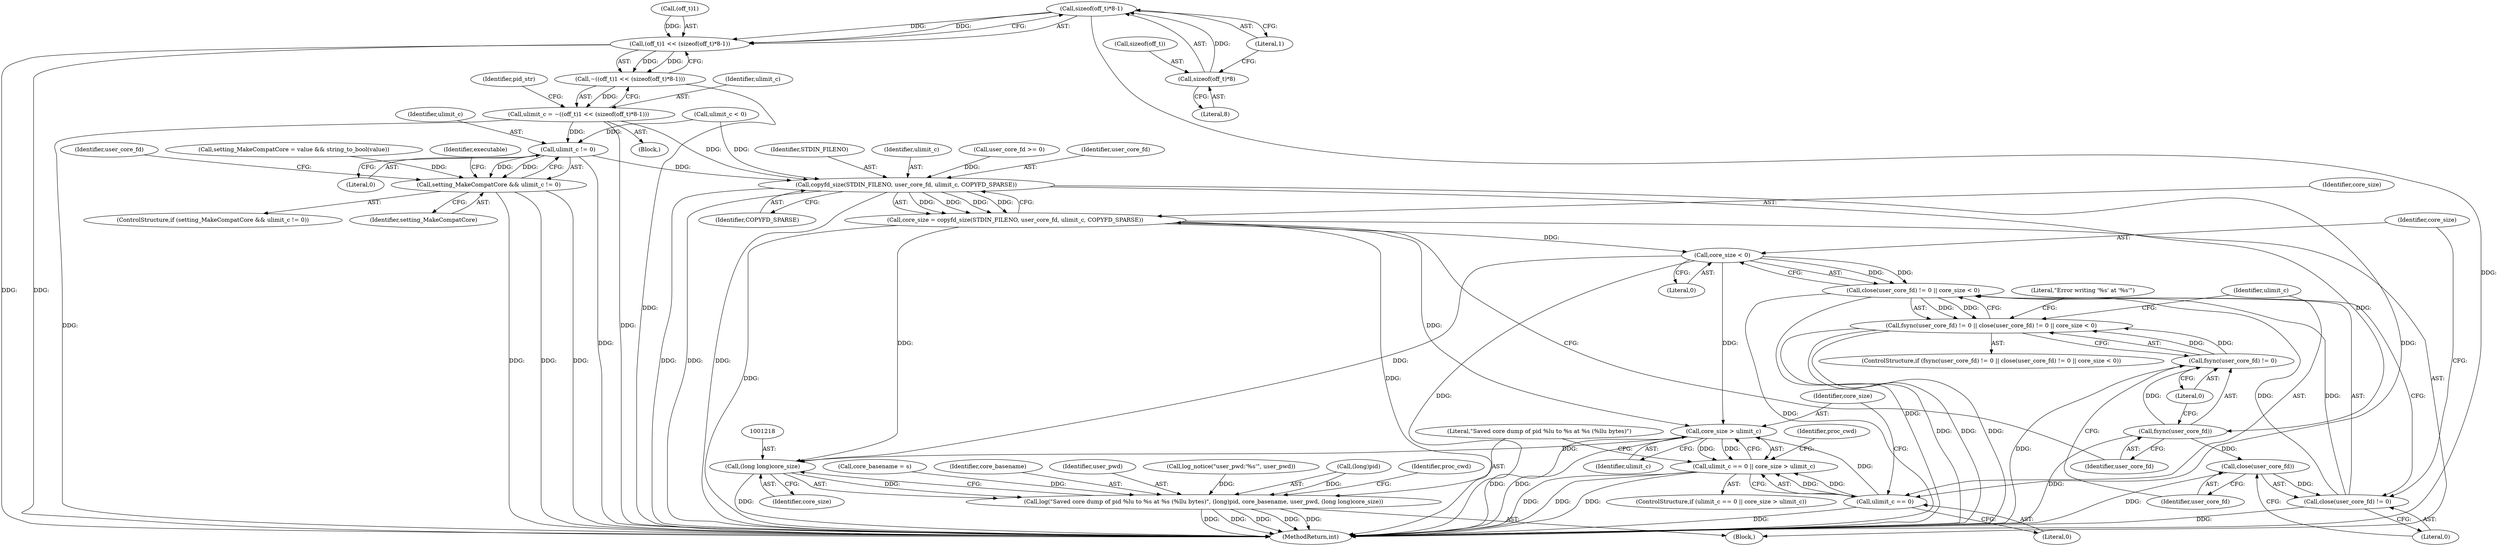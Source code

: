 digraph "0_abrt_8939398b82006ba1fec4ed491339fc075f43fc7c_1@API" {
"1000293" [label="(Call,sizeof(off_t)*8-1)"];
"1000294" [label="(Call,sizeof(off_t)*8)"];
"1000289" [label="(Call,(off_t)1 << (sizeof(off_t)*8-1))"];
"1000288" [label="(Call,~((off_t)1 << (sizeof(off_t)*8-1)))"];
"1000286" [label="(Call,ulimit_c = ~((off_t)1 << (sizeof(off_t)*8-1)))"];
"1000451" [label="(Call,ulimit_c != 0)"];
"1000449" [label="(Call,setting_MakeCompatCore && ulimit_c != 0)"];
"1001151" [label="(Call,copyfd_size(STDIN_FILENO, user_core_fd, ulimit_c, COPYFD_SPARSE))"];
"1001149" [label="(Call,core_size = copyfd_size(STDIN_FILENO, user_core_fd, ulimit_c, COPYFD_SPARSE))"];
"1001167" [label="(Call,core_size < 0)"];
"1001162" [label="(Call,close(user_core_fd) != 0 || core_size < 0)"];
"1001157" [label="(Call,fsync(user_core_fd) != 0 || close(user_core_fd) != 0 || core_size < 0)"];
"1001193" [label="(Call,core_size > ulimit_c)"];
"1001189" [label="(Call,ulimit_c == 0 || core_size > ulimit_c)"];
"1001217" [label="(Call,(long long)core_size)"];
"1001210" [label="(Call,log(\"Saved core dump of pid %lu to %s at %s (%llu bytes)\", (long)pid, core_basename, user_pwd, (long long)core_size))"];
"1001159" [label="(Call,fsync(user_core_fd))"];
"1001158" [label="(Call,fsync(user_core_fd) != 0)"];
"1001164" [label="(Call,close(user_core_fd))"];
"1001163" [label="(Call,close(user_core_fd) != 0)"];
"1001190" [label="(Call,ulimit_c == 0)"];
"1000448" [label="(ControlStructure,if (setting_MakeCompatCore && ulimit_c != 0))"];
"1001189" [label="(Call,ulimit_c == 0 || core_size > ulimit_c)"];
"1001190" [label="(Call,ulimit_c == 0)"];
"1001167" [label="(Call,core_size < 0)"];
"1001159" [label="(Call,fsync(user_core_fd))"];
"1001147" [label="(Block,)"];
"1001155" [label="(Identifier,COPYFD_SPARSE)"];
"1000343" [label="(Call,core_basename = s)"];
"1000286" [label="(Call,ulimit_c = ~((off_t)1 << (sizeof(off_t)*8-1)))"];
"1001210" [label="(Call,log(\"Saved core dump of pid %lu to %s at %s (%llu bytes)\", (long)pid, core_basename, user_pwd, (long long)core_size))"];
"1000297" [label="(Literal,8)"];
"1001228" [label="(MethodReturn,int)"];
"1000453" [label="(Literal,0)"];
"1001160" [label="(Identifier,user_core_fd)"];
"1001156" [label="(ControlStructure,if (fsync(user_core_fd) != 0 || close(user_core_fd) != 0 || core_size < 0))"];
"1001157" [label="(Call,fsync(user_core_fd) != 0 || close(user_core_fd) != 0 || core_size < 0)"];
"1001215" [label="(Identifier,core_basename)"];
"1000289" [label="(Call,(off_t)1 << (sizeof(off_t)*8-1))"];
"1001216" [label="(Identifier,user_pwd)"];
"1001150" [label="(Identifier,core_size)"];
"1001161" [label="(Literal,0)"];
"1000293" [label="(Call,sizeof(off_t)*8-1)"];
"1001151" [label="(Call,copyfd_size(STDIN_FILENO, user_core_fd, ulimit_c, COPYFD_SPARSE))"];
"1000228" [label="(Call,setting_MakeCompatCore = value && string_to_bool(value))"];
"1000287" [label="(Identifier,ulimit_c)"];
"1001193" [label="(Call,core_size > ulimit_c)"];
"1000298" [label="(Literal,1)"];
"1001217" [label="(Call,(long long)core_size)"];
"1001219" [label="(Identifier,core_size)"];
"1001168" [label="(Identifier,core_size)"];
"1001162" [label="(Call,close(user_core_fd) != 0 || core_size < 0)"];
"1001191" [label="(Identifier,ulimit_c)"];
"1000399" [label="(Call,log_notice(\"user_pwd:'%s'\", user_pwd))"];
"1001152" [label="(Identifier,STDIN_FILENO)"];
"1001165" [label="(Identifier,user_core_fd)"];
"1001158" [label="(Call,fsync(user_core_fd) != 0)"];
"1000295" [label="(Call,sizeof(off_t))"];
"1001164" [label="(Call,close(user_core_fd))"];
"1001211" [label="(Literal,\"Saved core dump of pid %lu to %s at %s (%llu bytes)\")"];
"1001149" [label="(Call,core_size = copyfd_size(STDIN_FILENO, user_core_fd, ulimit_c, COPYFD_SPARSE))"];
"1000466" [label="(Identifier,executable)"];
"1001212" [label="(Call,(long)pid)"];
"1001188" [label="(ControlStructure,if (ulimit_c == 0 || core_size > ulimit_c))"];
"1001222" [label="(Identifier,proc_cwd)"];
"1000452" [label="(Identifier,ulimit_c)"];
"1000288" [label="(Call,~((off_t)1 << (sizeof(off_t)*8-1)))"];
"1001166" [label="(Literal,0)"];
"1001169" [label="(Literal,0)"];
"1000301" [label="(Identifier,pid_str)"];
"1000451" [label="(Call,ulimit_c != 0)"];
"1000455" [label="(Identifier,user_core_fd)"];
"1001154" [label="(Identifier,ulimit_c)"];
"1000450" [label="(Identifier,setting_MakeCompatCore)"];
"1001172" [label="(Literal,\"Error writing '%s' at '%s'\")"];
"1001194" [label="(Identifier,core_size)"];
"1001163" [label="(Call,close(user_core_fd) != 0)"];
"1001199" [label="(Identifier,proc_cwd)"];
"1000282" [label="(Call,ulimit_c < 0)"];
"1001144" [label="(Call,user_core_fd >= 0)"];
"1000294" [label="(Call,sizeof(off_t)*8)"];
"1000285" [label="(Block,)"];
"1001192" [label="(Literal,0)"];
"1000290" [label="(Call,(off_t)1)"];
"1001153" [label="(Identifier,user_core_fd)"];
"1000449" [label="(Call,setting_MakeCompatCore && ulimit_c != 0)"];
"1001195" [label="(Identifier,ulimit_c)"];
"1000293" -> "1000289"  [label="AST: "];
"1000293" -> "1000298"  [label="CFG: "];
"1000294" -> "1000293"  [label="AST: "];
"1000298" -> "1000293"  [label="AST: "];
"1000289" -> "1000293"  [label="CFG: "];
"1000293" -> "1001228"  [label="DDG: "];
"1000293" -> "1000289"  [label="DDG: "];
"1000293" -> "1000289"  [label="DDG: "];
"1000294" -> "1000293"  [label="DDG: "];
"1000294" -> "1000297"  [label="CFG: "];
"1000295" -> "1000294"  [label="AST: "];
"1000297" -> "1000294"  [label="AST: "];
"1000298" -> "1000294"  [label="CFG: "];
"1000289" -> "1000288"  [label="AST: "];
"1000290" -> "1000289"  [label="AST: "];
"1000288" -> "1000289"  [label="CFG: "];
"1000289" -> "1001228"  [label="DDG: "];
"1000289" -> "1001228"  [label="DDG: "];
"1000289" -> "1000288"  [label="DDG: "];
"1000289" -> "1000288"  [label="DDG: "];
"1000290" -> "1000289"  [label="DDG: "];
"1000288" -> "1000286"  [label="AST: "];
"1000286" -> "1000288"  [label="CFG: "];
"1000288" -> "1001228"  [label="DDG: "];
"1000288" -> "1000286"  [label="DDG: "];
"1000286" -> "1000285"  [label="AST: "];
"1000287" -> "1000286"  [label="AST: "];
"1000301" -> "1000286"  [label="CFG: "];
"1000286" -> "1001228"  [label="DDG: "];
"1000286" -> "1001228"  [label="DDG: "];
"1000286" -> "1000451"  [label="DDG: "];
"1000286" -> "1001151"  [label="DDG: "];
"1000451" -> "1000449"  [label="AST: "];
"1000451" -> "1000453"  [label="CFG: "];
"1000452" -> "1000451"  [label="AST: "];
"1000453" -> "1000451"  [label="AST: "];
"1000449" -> "1000451"  [label="CFG: "];
"1000451" -> "1001228"  [label="DDG: "];
"1000451" -> "1000449"  [label="DDG: "];
"1000451" -> "1000449"  [label="DDG: "];
"1000282" -> "1000451"  [label="DDG: "];
"1000451" -> "1001151"  [label="DDG: "];
"1000449" -> "1000448"  [label="AST: "];
"1000449" -> "1000450"  [label="CFG: "];
"1000450" -> "1000449"  [label="AST: "];
"1000455" -> "1000449"  [label="CFG: "];
"1000466" -> "1000449"  [label="CFG: "];
"1000449" -> "1001228"  [label="DDG: "];
"1000449" -> "1001228"  [label="DDG: "];
"1000449" -> "1001228"  [label="DDG: "];
"1000228" -> "1000449"  [label="DDG: "];
"1001151" -> "1001149"  [label="AST: "];
"1001151" -> "1001155"  [label="CFG: "];
"1001152" -> "1001151"  [label="AST: "];
"1001153" -> "1001151"  [label="AST: "];
"1001154" -> "1001151"  [label="AST: "];
"1001155" -> "1001151"  [label="AST: "];
"1001149" -> "1001151"  [label="CFG: "];
"1001151" -> "1001228"  [label="DDG: "];
"1001151" -> "1001228"  [label="DDG: "];
"1001151" -> "1001228"  [label="DDG: "];
"1001151" -> "1001149"  [label="DDG: "];
"1001151" -> "1001149"  [label="DDG: "];
"1001151" -> "1001149"  [label="DDG: "];
"1001151" -> "1001149"  [label="DDG: "];
"1001144" -> "1001151"  [label="DDG: "];
"1000282" -> "1001151"  [label="DDG: "];
"1001151" -> "1001159"  [label="DDG: "];
"1001151" -> "1001190"  [label="DDG: "];
"1001149" -> "1001147"  [label="AST: "];
"1001150" -> "1001149"  [label="AST: "];
"1001160" -> "1001149"  [label="CFG: "];
"1001149" -> "1001228"  [label="DDG: "];
"1001149" -> "1001228"  [label="DDG: "];
"1001149" -> "1001167"  [label="DDG: "];
"1001149" -> "1001193"  [label="DDG: "];
"1001149" -> "1001217"  [label="DDG: "];
"1001167" -> "1001162"  [label="AST: "];
"1001167" -> "1001169"  [label="CFG: "];
"1001168" -> "1001167"  [label="AST: "];
"1001169" -> "1001167"  [label="AST: "];
"1001162" -> "1001167"  [label="CFG: "];
"1001167" -> "1001228"  [label="DDG: "];
"1001167" -> "1001162"  [label="DDG: "];
"1001167" -> "1001162"  [label="DDG: "];
"1001167" -> "1001193"  [label="DDG: "];
"1001167" -> "1001217"  [label="DDG: "];
"1001162" -> "1001157"  [label="AST: "];
"1001162" -> "1001163"  [label="CFG: "];
"1001163" -> "1001162"  [label="AST: "];
"1001157" -> "1001162"  [label="CFG: "];
"1001162" -> "1001228"  [label="DDG: "];
"1001162" -> "1001228"  [label="DDG: "];
"1001162" -> "1001157"  [label="DDG: "];
"1001162" -> "1001157"  [label="DDG: "];
"1001163" -> "1001162"  [label="DDG: "];
"1001163" -> "1001162"  [label="DDG: "];
"1001157" -> "1001156"  [label="AST: "];
"1001157" -> "1001158"  [label="CFG: "];
"1001158" -> "1001157"  [label="AST: "];
"1001172" -> "1001157"  [label="CFG: "];
"1001191" -> "1001157"  [label="CFG: "];
"1001157" -> "1001228"  [label="DDG: "];
"1001157" -> "1001228"  [label="DDG: "];
"1001157" -> "1001228"  [label="DDG: "];
"1001158" -> "1001157"  [label="DDG: "];
"1001158" -> "1001157"  [label="DDG: "];
"1001193" -> "1001189"  [label="AST: "];
"1001193" -> "1001195"  [label="CFG: "];
"1001194" -> "1001193"  [label="AST: "];
"1001195" -> "1001193"  [label="AST: "];
"1001189" -> "1001193"  [label="CFG: "];
"1001193" -> "1001228"  [label="DDG: "];
"1001193" -> "1001228"  [label="DDG: "];
"1001193" -> "1001189"  [label="DDG: "];
"1001193" -> "1001189"  [label="DDG: "];
"1001190" -> "1001193"  [label="DDG: "];
"1001193" -> "1001217"  [label="DDG: "];
"1001189" -> "1001188"  [label="AST: "];
"1001189" -> "1001190"  [label="CFG: "];
"1001190" -> "1001189"  [label="AST: "];
"1001199" -> "1001189"  [label="CFG: "];
"1001211" -> "1001189"  [label="CFG: "];
"1001189" -> "1001228"  [label="DDG: "];
"1001189" -> "1001228"  [label="DDG: "];
"1001189" -> "1001228"  [label="DDG: "];
"1001190" -> "1001189"  [label="DDG: "];
"1001190" -> "1001189"  [label="DDG: "];
"1001217" -> "1001210"  [label="AST: "];
"1001217" -> "1001219"  [label="CFG: "];
"1001218" -> "1001217"  [label="AST: "];
"1001219" -> "1001217"  [label="AST: "];
"1001210" -> "1001217"  [label="CFG: "];
"1001217" -> "1001228"  [label="DDG: "];
"1001217" -> "1001210"  [label="DDG: "];
"1001210" -> "1001147"  [label="AST: "];
"1001211" -> "1001210"  [label="AST: "];
"1001212" -> "1001210"  [label="AST: "];
"1001215" -> "1001210"  [label="AST: "];
"1001216" -> "1001210"  [label="AST: "];
"1001222" -> "1001210"  [label="CFG: "];
"1001210" -> "1001228"  [label="DDG: "];
"1001210" -> "1001228"  [label="DDG: "];
"1001210" -> "1001228"  [label="DDG: "];
"1001210" -> "1001228"  [label="DDG: "];
"1001210" -> "1001228"  [label="DDG: "];
"1001212" -> "1001210"  [label="DDG: "];
"1000343" -> "1001210"  [label="DDG: "];
"1000399" -> "1001210"  [label="DDG: "];
"1001159" -> "1001158"  [label="AST: "];
"1001159" -> "1001160"  [label="CFG: "];
"1001160" -> "1001159"  [label="AST: "];
"1001161" -> "1001159"  [label="CFG: "];
"1001159" -> "1001228"  [label="DDG: "];
"1001159" -> "1001158"  [label="DDG: "];
"1001159" -> "1001164"  [label="DDG: "];
"1001158" -> "1001161"  [label="CFG: "];
"1001161" -> "1001158"  [label="AST: "];
"1001165" -> "1001158"  [label="CFG: "];
"1001158" -> "1001228"  [label="DDG: "];
"1001164" -> "1001163"  [label="AST: "];
"1001164" -> "1001165"  [label="CFG: "];
"1001165" -> "1001164"  [label="AST: "];
"1001166" -> "1001164"  [label="CFG: "];
"1001164" -> "1001228"  [label="DDG: "];
"1001164" -> "1001163"  [label="DDG: "];
"1001163" -> "1001166"  [label="CFG: "];
"1001166" -> "1001163"  [label="AST: "];
"1001168" -> "1001163"  [label="CFG: "];
"1001163" -> "1001228"  [label="DDG: "];
"1001190" -> "1001192"  [label="CFG: "];
"1001191" -> "1001190"  [label="AST: "];
"1001192" -> "1001190"  [label="AST: "];
"1001194" -> "1001190"  [label="CFG: "];
"1001190" -> "1001228"  [label="DDG: "];
}
